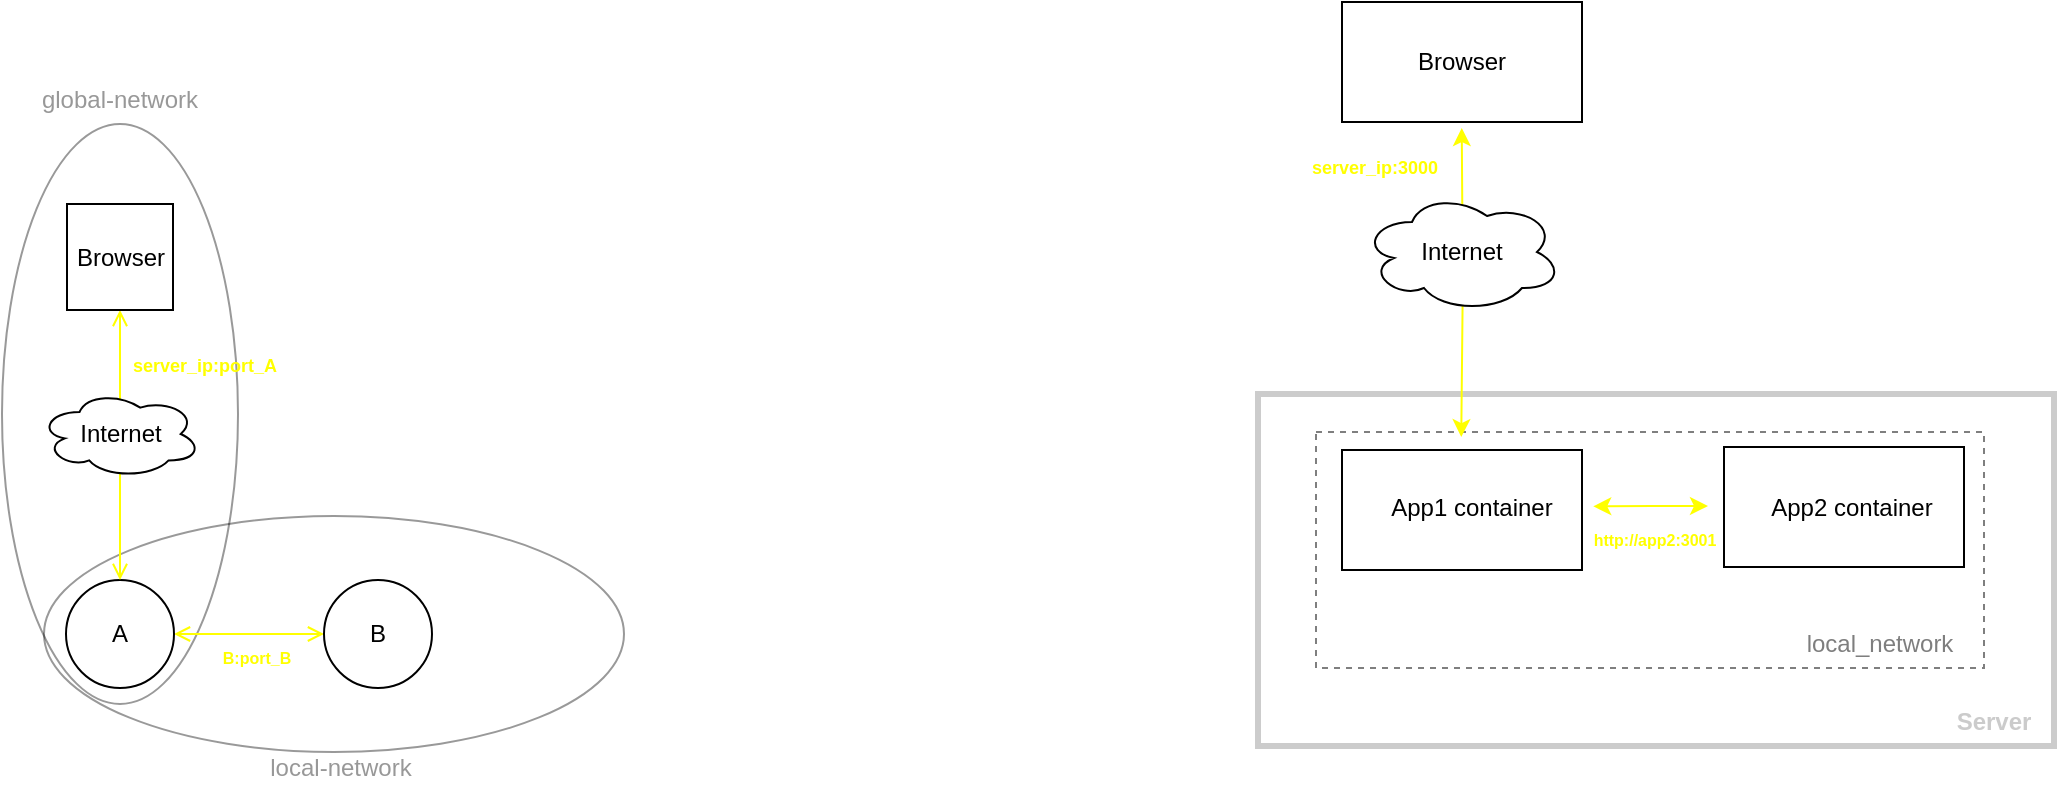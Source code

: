 <mxfile version="21.2.8" type="device">
  <diagram name="Page-1" id="npSCDSXNZCnV4-MF7tP_">
    <mxGraphModel dx="2400" dy="998" grid="0" gridSize="10" guides="1" tooltips="1" connect="1" arrows="1" fold="1" page="0" pageScale="1" pageWidth="827" pageHeight="1169" math="0" shadow="0">
      <root>
        <mxCell id="0" />
        <mxCell id="1" parent="0" />
        <mxCell id="0ligh6eBOzKERNF5kr5k-1" value="" style="rounded=0;whiteSpace=wrap;html=1;opacity=20;strokeWidth=3;" parent="1" vertex="1">
          <mxGeometry x="257" y="321" width="398" height="176" as="geometry" />
        </mxCell>
        <mxCell id="0ligh6eBOzKERNF5kr5k-12" value="" style="rounded=0;whiteSpace=wrap;html=1;opacity=50;dashed=1;" parent="1" vertex="1">
          <mxGeometry x="286" y="340" width="334" height="118" as="geometry" />
        </mxCell>
        <mxCell id="0ligh6eBOzKERNF5kr5k-3" value="Server" style="text;html=1;strokeColor=none;fillColor=none;align=center;verticalAlign=middle;whiteSpace=wrap;rounded=0;opacity=20;textOpacity=20;fontStyle=1" parent="1" vertex="1">
          <mxGeometry x="595" y="470" width="60" height="30" as="geometry" />
        </mxCell>
        <mxCell id="0ligh6eBOzKERNF5kr5k-4" value="" style="rounded=0;whiteSpace=wrap;html=1;" parent="1" vertex="1">
          <mxGeometry x="299" y="349" width="120" height="60" as="geometry" />
        </mxCell>
        <mxCell id="0ligh6eBOzKERNF5kr5k-5" value="App1 container" style="text;html=1;strokeColor=none;fillColor=none;align=center;verticalAlign=middle;whiteSpace=wrap;rounded=0;" parent="1" vertex="1">
          <mxGeometry x="319" y="362.5" width="90" height="30" as="geometry" />
        </mxCell>
        <mxCell id="0ligh6eBOzKERNF5kr5k-22" style="edgeStyle=orthogonalEdgeStyle;rounded=0;orthogonalLoop=1;jettySize=auto;html=1;startArrow=classic;startFill=1;strokeColor=#FFFF00;" parent="1" edge="1">
          <mxGeometry relative="1" as="geometry">
            <mxPoint x="424.62" y="377.177" as="targetPoint" />
            <mxPoint x="482" y="377" as="sourcePoint" />
            <Array as="points">
              <mxPoint x="454" y="377" />
            </Array>
          </mxGeometry>
        </mxCell>
        <mxCell id="0ligh6eBOzKERNF5kr5k-6" value="" style="rounded=0;whiteSpace=wrap;html=1;" parent="1" vertex="1">
          <mxGeometry x="490" y="347.5" width="120" height="60" as="geometry" />
        </mxCell>
        <mxCell id="0ligh6eBOzKERNF5kr5k-7" value="App2 container" style="text;html=1;strokeColor=none;fillColor=none;align=center;verticalAlign=middle;whiteSpace=wrap;rounded=0;" parent="1" vertex="1">
          <mxGeometry x="509" y="362.5" width="90" height="30" as="geometry" />
        </mxCell>
        <mxCell id="0ligh6eBOzKERNF5kr5k-18" style="edgeStyle=orthogonalEdgeStyle;rounded=0;orthogonalLoop=1;jettySize=auto;html=1;startArrow=classic;startFill=1;strokeColor=#FFFF00;" parent="1" edge="1">
          <mxGeometry relative="1" as="geometry">
            <mxPoint x="358.632" y="342.524" as="targetPoint" />
            <mxPoint x="358.87" y="188" as="sourcePoint" />
          </mxGeometry>
        </mxCell>
        <mxCell id="0ligh6eBOzKERNF5kr5k-10" value="" style="rounded=0;whiteSpace=wrap;html=1;" parent="1" vertex="1">
          <mxGeometry x="299" y="125" width="120" height="60" as="geometry" />
        </mxCell>
        <mxCell id="0ligh6eBOzKERNF5kr5k-11" value="Browser" style="text;html=1;strokeColor=none;fillColor=none;align=center;verticalAlign=middle;whiteSpace=wrap;rounded=0;" parent="1" vertex="1">
          <mxGeometry x="314" y="140" width="90" height="30" as="geometry" />
        </mxCell>
        <mxCell id="0ligh6eBOzKERNF5kr5k-13" value="local_network" style="text;html=1;strokeColor=none;fillColor=none;align=center;verticalAlign=middle;whiteSpace=wrap;rounded=0;opacity=50;textOpacity=50;" parent="1" vertex="1">
          <mxGeometry x="538" y="431" width="60" height="30" as="geometry" />
        </mxCell>
        <mxCell id="0ligh6eBOzKERNF5kr5k-15" value="&lt;font style=&quot;font-size: 9px;&quot;&gt;server_ip:3000&lt;/font&gt;" style="text;html=1;align=center;verticalAlign=middle;resizable=0;points=[];autosize=1;strokeColor=none;fillColor=none;fontStyle=1;fontColor=#FFFF00;" parent="1" vertex="1">
          <mxGeometry x="274" y="194" width="81" height="26" as="geometry" />
        </mxCell>
        <mxCell id="0ligh6eBOzKERNF5kr5k-9" value="Internet" style="ellipse;shape=cloud;whiteSpace=wrap;html=1;align=center;" parent="1" vertex="1">
          <mxGeometry x="309" y="220" width="100" height="60" as="geometry" />
        </mxCell>
        <mxCell id="0ligh6eBOzKERNF5kr5k-24" value="&lt;font color=&quot;#ffff00&quot;&gt;http://app2:3001&lt;/font&gt;" style="text;html=1;align=center;verticalAlign=middle;resizable=0;points=[];autosize=1;strokeColor=none;fillColor=none;fontStyle=1;fontSize=8;" parent="1" vertex="1">
          <mxGeometry x="415.5" y="383" width="79" height="22" as="geometry" />
        </mxCell>
        <mxCell id="i_XB_Ajfabu3l5t569fm-1" value="" style="ellipse;whiteSpace=wrap;html=1;fillColor=none;opacity=40;" parent="1" vertex="1">
          <mxGeometry x="-350" y="382" width="290" height="118" as="geometry" />
        </mxCell>
        <mxCell id="i_XB_Ajfabu3l5t569fm-2" value="" style="ellipse;whiteSpace=wrap;html=1;fillColor=none;rotation=-90;opacity=40;" parent="1" vertex="1">
          <mxGeometry x="-457" y="272" width="290" height="118" as="geometry" />
        </mxCell>
        <mxCell id="i_XB_Ajfabu3l5t569fm-9" style="edgeStyle=orthogonalEdgeStyle;rounded=0;orthogonalLoop=1;jettySize=auto;html=1;entryX=0;entryY=0.5;entryDx=0;entryDy=0;endArrow=open;endFill=0;startArrow=open;startFill=0;strokeColor=#FFFF00;" parent="1" source="i_XB_Ajfabu3l5t569fm-3" target="i_XB_Ajfabu3l5t569fm-4" edge="1">
          <mxGeometry relative="1" as="geometry" />
        </mxCell>
        <mxCell id="i_XB_Ajfabu3l5t569fm-3" value="A" style="ellipse;whiteSpace=wrap;html=1;aspect=fixed;fillColor=none;" parent="1" vertex="1">
          <mxGeometry x="-339" y="414" width="54" height="54" as="geometry" />
        </mxCell>
        <mxCell id="i_XB_Ajfabu3l5t569fm-4" value="B" style="ellipse;whiteSpace=wrap;html=1;aspect=fixed;fillColor=none;" parent="1" vertex="1">
          <mxGeometry x="-210" y="414" width="54" height="54" as="geometry" />
        </mxCell>
        <mxCell id="i_XB_Ajfabu3l5t569fm-8" style="edgeStyle=orthogonalEdgeStyle;rounded=0;orthogonalLoop=1;jettySize=auto;html=1;endArrow=open;endFill=0;startArrow=open;startFill=0;sourcePerimeterSpacing=0;endSize=6;strokeColor=#FFFF00;" parent="1" source="i_XB_Ajfabu3l5t569fm-6" target="i_XB_Ajfabu3l5t569fm-3" edge="1">
          <mxGeometry relative="1" as="geometry" />
        </mxCell>
        <mxCell id="i_XB_Ajfabu3l5t569fm-6" value="Browser" style="whiteSpace=wrap;html=1;aspect=fixed;" parent="1" vertex="1">
          <mxGeometry x="-338.5" y="226" width="53" height="53" as="geometry" />
        </mxCell>
        <mxCell id="i_XB_Ajfabu3l5t569fm-7" value="Internet" style="ellipse;shape=cloud;whiteSpace=wrap;html=1;align=center;" parent="1" vertex="1">
          <mxGeometry x="-352.5" y="319" width="81" height="44" as="geometry" />
        </mxCell>
        <mxCell id="i_XB_Ajfabu3l5t569fm-10" value="&lt;font style=&quot;font-size: 9px;&quot;&gt;server_ip:port_A&lt;/font&gt;" style="text;html=1;align=center;verticalAlign=middle;resizable=0;points=[];autosize=1;strokeColor=none;fillColor=none;fontStyle=1;fontColor=#FFFF00;" parent="1" vertex="1">
          <mxGeometry x="-315" y="293" width="90" height="26" as="geometry" />
        </mxCell>
        <mxCell id="i_XB_Ajfabu3l5t569fm-11" value="&lt;font color=&quot;#ffff00&quot;&gt;B:port_B&lt;/font&gt;" style="text;html=1;align=center;verticalAlign=middle;resizable=0;points=[];autosize=1;strokeColor=none;fillColor=none;fontStyle=1;fontSize=8;" parent="1" vertex="1">
          <mxGeometry x="-270" y="442" width="52" height="22" as="geometry" />
        </mxCell>
        <mxCell id="i_XB_Ajfabu3l5t569fm-12" value="local-network" style="text;html=1;strokeColor=none;fillColor=none;align=center;verticalAlign=middle;whiteSpace=wrap;rounded=0;opacity=40;textOpacity=40;" parent="1" vertex="1">
          <mxGeometry x="-239" y="493" width="75" height="30" as="geometry" />
        </mxCell>
        <mxCell id="i_XB_Ajfabu3l5t569fm-13" value="global-network" style="text;html=1;strokeColor=none;fillColor=none;align=center;verticalAlign=middle;whiteSpace=wrap;rounded=0;opacity=40;textOpacity=40;" parent="1" vertex="1">
          <mxGeometry x="-354" y="159" width="84" height="30" as="geometry" />
        </mxCell>
      </root>
    </mxGraphModel>
  </diagram>
</mxfile>
